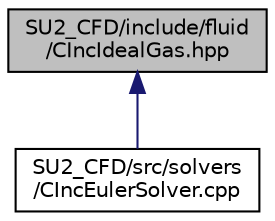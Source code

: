 digraph "SU2_CFD/include/fluid/CIncIdealGas.hpp"
{
 // LATEX_PDF_SIZE
  edge [fontname="Helvetica",fontsize="10",labelfontname="Helvetica",labelfontsize="10"];
  node [fontname="Helvetica",fontsize="10",shape=record];
  Node1 [label="SU2_CFD/include/fluid\l/CIncIdealGas.hpp",height=0.2,width=0.4,color="black", fillcolor="grey75", style="filled", fontcolor="black",tooltip="Defines the incompressible Ideal Gas model."];
  Node1 -> Node2 [dir="back",color="midnightblue",fontsize="10",style="solid",fontname="Helvetica"];
  Node2 [label="SU2_CFD/src/solvers\l/CIncEulerSolver.cpp",height=0.2,width=0.4,color="black", fillcolor="white", style="filled",URL="$CIncEulerSolver_8cpp.html",tooltip="Main subroutines for solving incompressible flow (Euler, Navier-Stokes, etc.)."];
}
